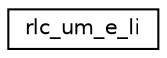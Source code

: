 digraph "Graphical Class Hierarchy"
{
 // LATEX_PDF_SIZE
  edge [fontname="Helvetica",fontsize="10",labelfontname="Helvetica",labelfontsize="10"];
  node [fontname="Helvetica",fontsize="10",shape=record];
  rankdir="LR";
  Node0 [label="rlc_um_e_li",height=0.2,width=0.4,color="black", fillcolor="white", style="filled",URL="$structrlc__um__e__li.html",tooltip=" "];
}
